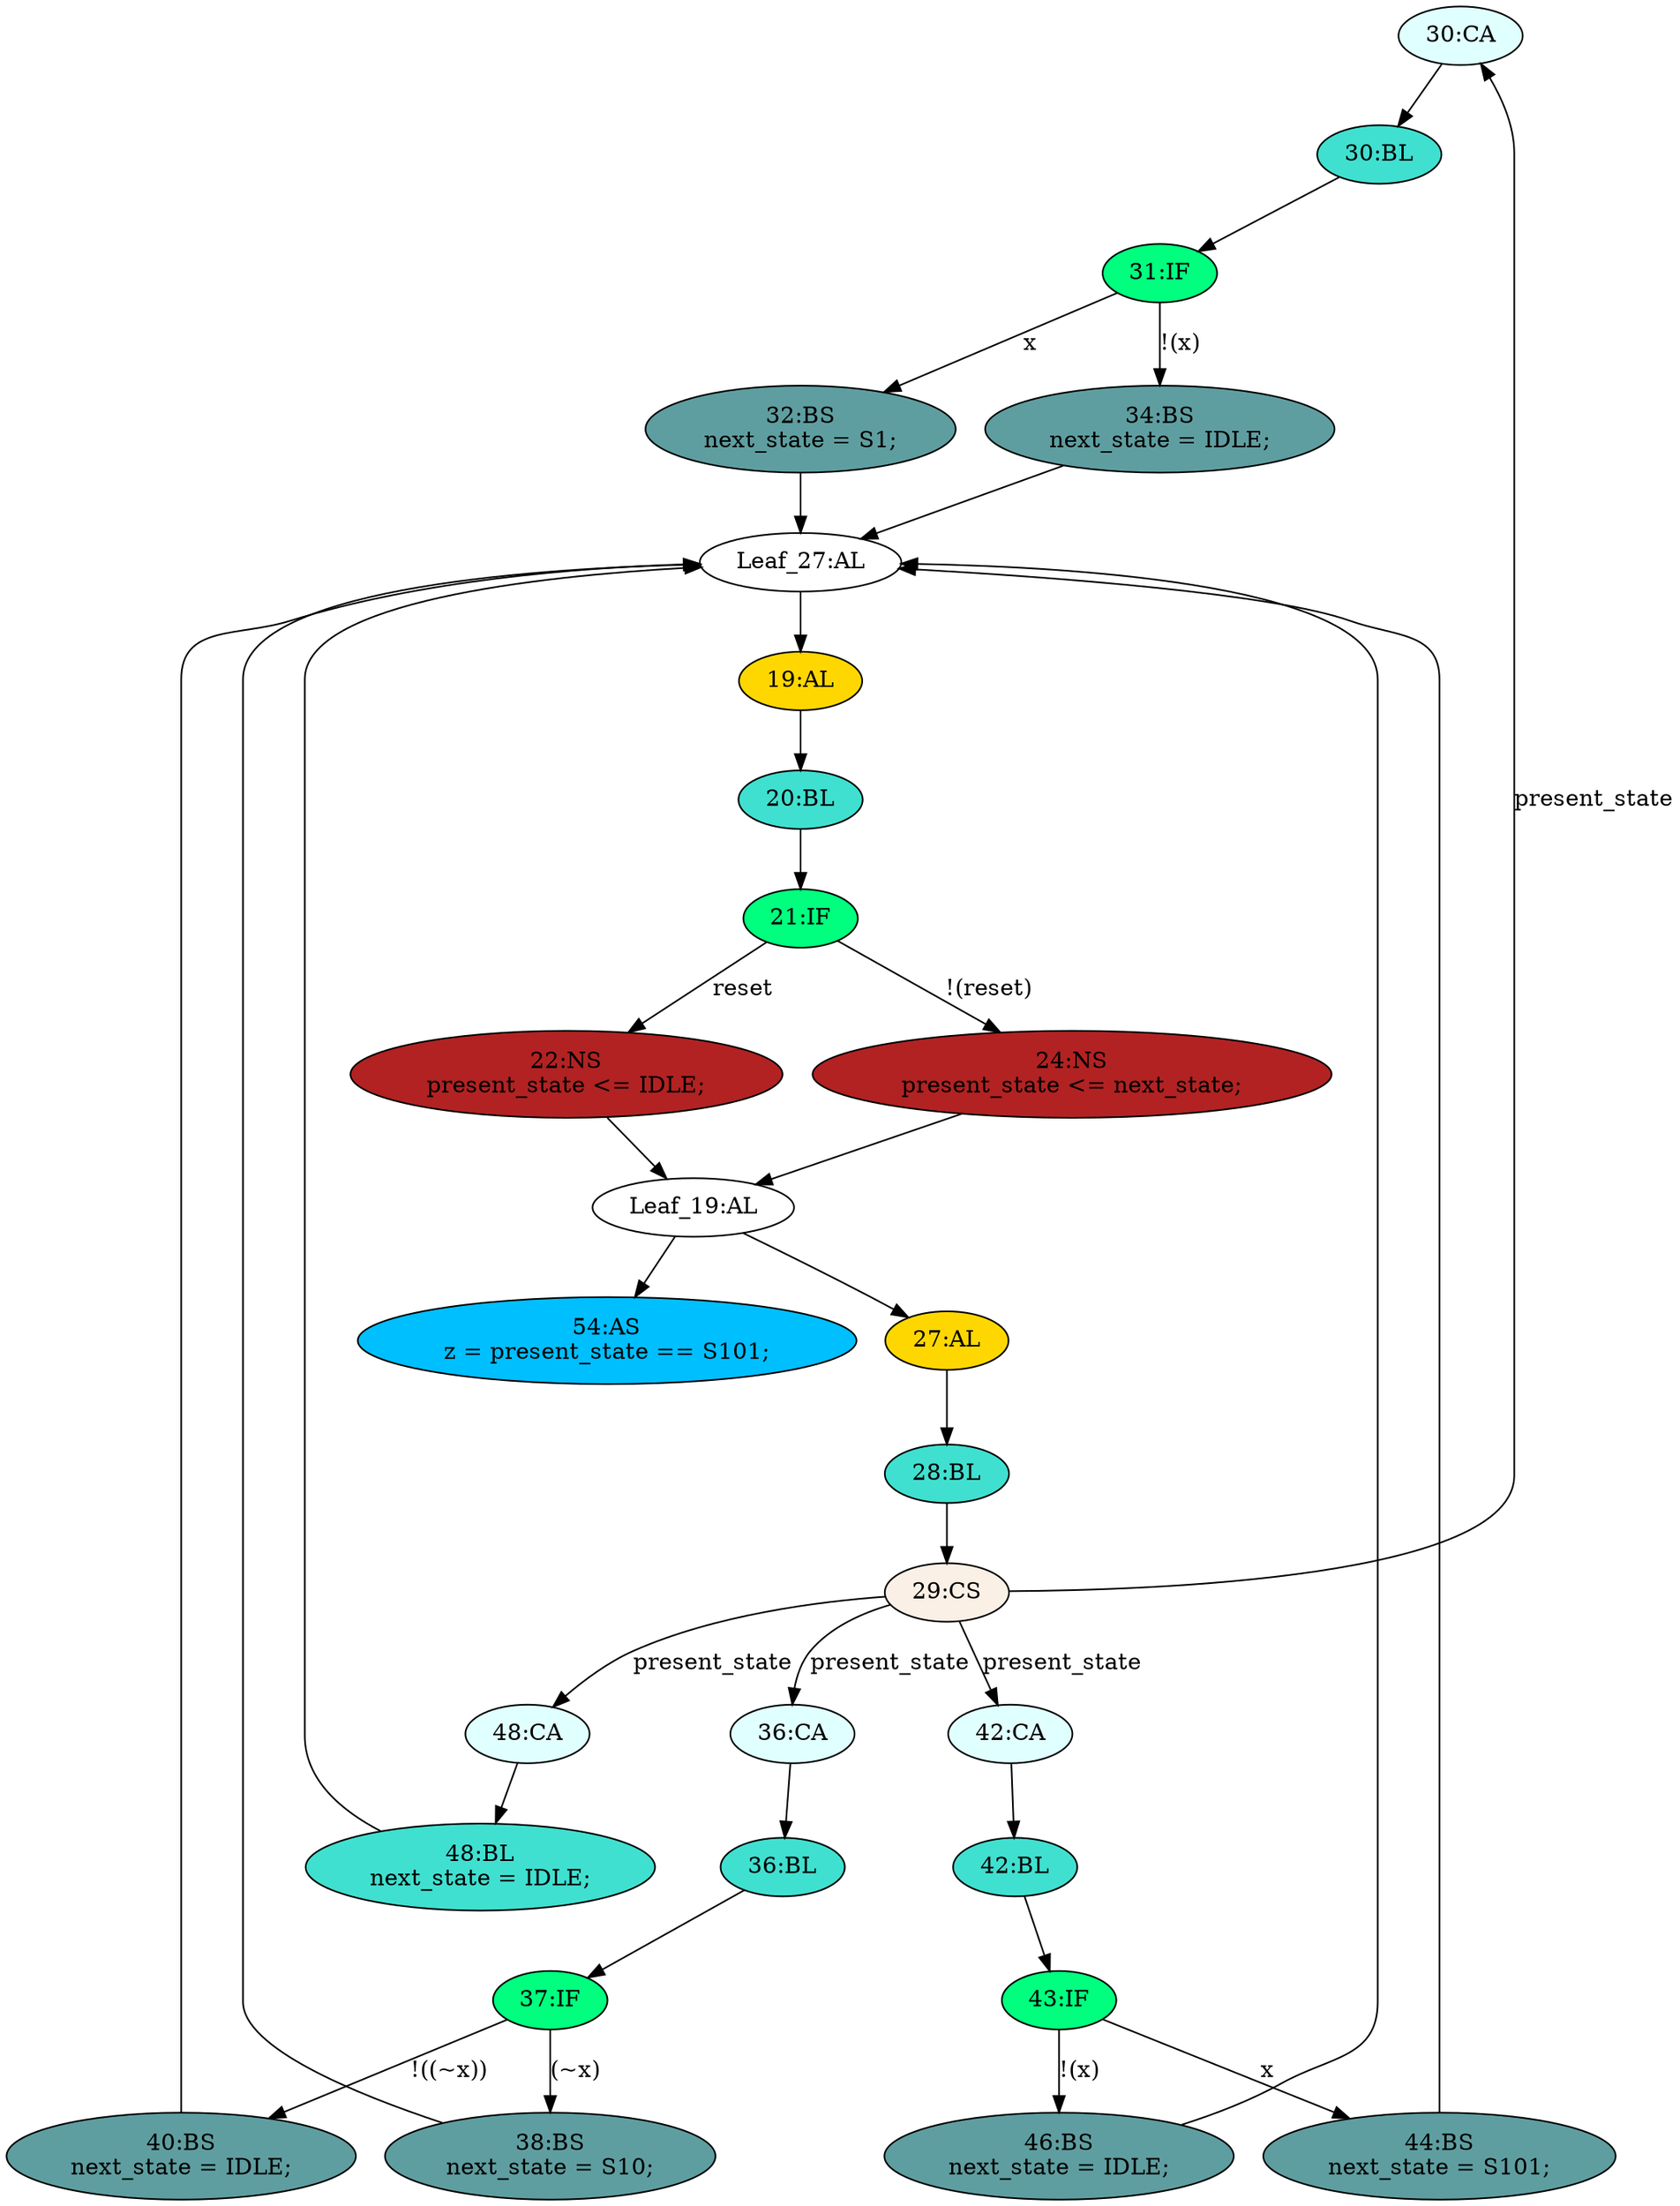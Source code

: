 strict digraph "compose( ,  )" {
	node [label="\N"];
	"30:CA"	[ast="<pyverilog.vparser.ast.Case object at 0x7f5fade66750>",
		fillcolor=lightcyan,
		label="30:CA",
		statements="[]",
		style=filled,
		typ=Case];
	"30:BL"	[ast="<pyverilog.vparser.ast.Block object at 0x7f5fade66150>",
		fillcolor=turquoise,
		label="30:BL",
		statements="[]",
		style=filled,
		typ=Block];
	"30:CA" -> "30:BL"	[cond="[]",
		lineno=None];
	"20:BL"	[ast="<pyverilog.vparser.ast.Block object at 0x7f5fade63210>",
		fillcolor=turquoise,
		label="20:BL",
		statements="[]",
		style=filled,
		typ=Block];
	"21:IF"	[ast="<pyverilog.vparser.ast.IfStatement object at 0x7f5fade71150>",
		fillcolor=springgreen,
		label="21:IF",
		statements="[]",
		style=filled,
		typ=IfStatement];
	"20:BL" -> "21:IF"	[cond="[]",
		lineno=None];
	"48:BL"	[ast="<pyverilog.vparser.ast.Block object at 0x7f5fadad8a90>",
		fillcolor=turquoise,
		label="48:BL
next_state = IDLE;",
		statements="[<pyverilog.vparser.ast.BlockingSubstitution object at 0x7f5fadad8ad0>]",
		style=filled,
		typ=Block];
	"Leaf_27:AL"	[def_var="['next_state']",
		label="Leaf_27:AL"];
	"48:BL" -> "Leaf_27:AL"	[cond="[]",
		lineno=None];
	"38:BS"	[ast="<pyverilog.vparser.ast.BlockingSubstitution object at 0x7f5faf768ad0>",
		fillcolor=cadetblue,
		label="38:BS
next_state = S10;",
		statements="[<pyverilog.vparser.ast.BlockingSubstitution object at 0x7f5faf768ad0>]",
		style=filled,
		typ=BlockingSubstitution];
	"38:BS" -> "Leaf_27:AL"	[cond="[]",
		lineno=None];
	"32:BS"	[ast="<pyverilog.vparser.ast.BlockingSubstitution object at 0x7f5fae281610>",
		fillcolor=cadetblue,
		label="32:BS
next_state = S1;",
		statements="[<pyverilog.vparser.ast.BlockingSubstitution object at 0x7f5fae281610>]",
		style=filled,
		typ=BlockingSubstitution];
	"32:BS" -> "Leaf_27:AL"	[cond="[]",
		lineno=None];
	"31:IF"	[ast="<pyverilog.vparser.ast.IfStatement object at 0x7f5fade66550>",
		fillcolor=springgreen,
		label="31:IF",
		statements="[]",
		style=filled,
		typ=IfStatement];
	"31:IF" -> "32:BS"	[cond="['x']",
		label=x,
		lineno=31];
	"34:BS"	[ast="<pyverilog.vparser.ast.BlockingSubstitution object at 0x7f5fadee07d0>",
		fillcolor=cadetblue,
		label="34:BS
next_state = IDLE;",
		statements="[<pyverilog.vparser.ast.BlockingSubstitution object at 0x7f5fadee07d0>]",
		style=filled,
		typ=BlockingSubstitution];
	"31:IF" -> "34:BS"	[cond="['x']",
		label="!(x)",
		lineno=31];
	"27:AL"	[ast="<pyverilog.vparser.ast.Always object at 0x7f5fade66650>",
		clk_sens=False,
		fillcolor=gold,
		label="27:AL",
		sens="['present_state', 'x']",
		statements="[]",
		style=filled,
		typ=Always,
		use_var="['x', 'present_state']"];
	"28:BL"	[ast="<pyverilog.vparser.ast.Block object at 0x7f5fade66e90>",
		fillcolor=turquoise,
		label="28:BL",
		statements="[]",
		style=filled,
		typ=Block];
	"27:AL" -> "28:BL"	[cond="[]",
		lineno=None];
	"43:IF"	[ast="<pyverilog.vparser.ast.IfStatement object at 0x7f5fadad84d0>",
		fillcolor=springgreen,
		label="43:IF",
		statements="[]",
		style=filled,
		typ=IfStatement];
	"44:BS"	[ast="<pyverilog.vparser.ast.BlockingSubstitution object at 0x7f5fadad8990>",
		fillcolor=cadetblue,
		label="44:BS
next_state = S101;",
		statements="[<pyverilog.vparser.ast.BlockingSubstitution object at 0x7f5fadad8990>]",
		style=filled,
		typ=BlockingSubstitution];
	"43:IF" -> "44:BS"	[cond="['x']",
		label=x,
		lineno=43];
	"46:BS"	[ast="<pyverilog.vparser.ast.BlockingSubstitution object at 0x7f5fadad8950>",
		fillcolor=cadetblue,
		label="46:BS
next_state = IDLE;",
		statements="[<pyverilog.vparser.ast.BlockingSubstitution object at 0x7f5fadad8950>]",
		style=filled,
		typ=BlockingSubstitution];
	"43:IF" -> "46:BS"	[cond="['x']",
		label="!(x)",
		lineno=43];
	"22:NS"	[ast="<pyverilog.vparser.ast.NonblockingSubstitution object at 0x7f5fadbcecd0>",
		fillcolor=firebrick,
		label="22:NS
present_state <= IDLE;",
		statements="[<pyverilog.vparser.ast.NonblockingSubstitution object at 0x7f5fadbcecd0>]",
		style=filled,
		typ=NonblockingSubstitution];
	"21:IF" -> "22:NS"	[cond="['reset']",
		label=reset,
		lineno=21];
	"24:NS"	[ast="<pyverilog.vparser.ast.NonblockingSubstitution object at 0x7f5fade71650>",
		fillcolor=firebrick,
		label="24:NS
present_state <= next_state;",
		statements="[<pyverilog.vparser.ast.NonblockingSubstitution object at 0x7f5fade71650>]",
		style=filled,
		typ=NonblockingSubstitution];
	"21:IF" -> "24:NS"	[cond="['reset']",
		label="!(reset)",
		lineno=21];
	"Leaf_19:AL"	[def_var="['present_state']",
		label="Leaf_19:AL"];
	"22:NS" -> "Leaf_19:AL"	[cond="[]",
		lineno=None];
	"Leaf_19:AL" -> "27:AL";
	"54:AS"	[ast="<pyverilog.vparser.ast.Assign object at 0x7f5fadad8710>",
		def_var="['z']",
		fillcolor=deepskyblue,
		label="54:AS
z = present_state == S101;",
		statements="[]",
		style=filled,
		typ=Assign,
		use_var="['present_state']"];
	"Leaf_19:AL" -> "54:AS";
	"36:CA"	[ast="<pyverilog.vparser.ast.Case object at 0x7f5fadee0f90>",
		fillcolor=lightcyan,
		label="36:CA",
		statements="[]",
		style=filled,
		typ=Case];
	"36:BL"	[ast="<pyverilog.vparser.ast.Block object at 0x7f5fadee0950>",
		fillcolor=turquoise,
		label="36:BL",
		statements="[]",
		style=filled,
		typ=Block];
	"36:CA" -> "36:BL"	[cond="[]",
		lineno=None];
	"34:BS" -> "Leaf_27:AL"	[cond="[]",
		lineno=None];
	"40:BS"	[ast="<pyverilog.vparser.ast.BlockingSubstitution object at 0x7f5fadad8d10>",
		fillcolor=cadetblue,
		label="40:BS
next_state = IDLE;",
		statements="[<pyverilog.vparser.ast.BlockingSubstitution object at 0x7f5fadad8d10>]",
		style=filled,
		typ=BlockingSubstitution];
	"40:BS" -> "Leaf_27:AL"	[cond="[]",
		lineno=None];
	"29:CS"	[ast="<pyverilog.vparser.ast.CaseStatement object at 0x7f5fadad8f10>",
		fillcolor=linen,
		label="29:CS",
		statements="[]",
		style=filled,
		typ=CaseStatement];
	"28:BL" -> "29:CS"	[cond="[]",
		lineno=None];
	"48:CA"	[ast="<pyverilog.vparser.ast.Case object at 0x7f5fadad8290>",
		fillcolor=lightcyan,
		label="48:CA",
		statements="[]",
		style=filled,
		typ=Case];
	"48:CA" -> "48:BL"	[cond="[]",
		lineno=None];
	"37:IF"	[ast="<pyverilog.vparser.ast.IfStatement object at 0x7f5fade86550>",
		fillcolor=springgreen,
		label="37:IF",
		statements="[]",
		style=filled,
		typ=IfStatement];
	"37:IF" -> "38:BS"	[cond="['x']",
		label="(~x)",
		lineno=37];
	"37:IF" -> "40:BS"	[cond="['x']",
		label="!((~x))",
		lineno=37];
	"30:BL" -> "31:IF"	[cond="[]",
		lineno=None];
	"24:NS" -> "Leaf_19:AL"	[cond="[]",
		lineno=None];
	"44:BS" -> "Leaf_27:AL"	[cond="[]",
		lineno=None];
	"29:CS" -> "30:CA"	[cond="['present_state']",
		label=present_state,
		lineno=29];
	"29:CS" -> "36:CA"	[cond="['present_state']",
		label=present_state,
		lineno=29];
	"29:CS" -> "48:CA"	[cond="['present_state']",
		label=present_state,
		lineno=29];
	"42:CA"	[ast="<pyverilog.vparser.ast.Case object at 0x7f5fadad8310>",
		fillcolor=lightcyan,
		label="42:CA",
		statements="[]",
		style=filled,
		typ=Case];
	"29:CS" -> "42:CA"	[cond="['present_state']",
		label=present_state,
		lineno=29];
	"46:BS" -> "Leaf_27:AL"	[cond="[]",
		lineno=None];
	"19:AL"	[ast="<pyverilog.vparser.ast.Always object at 0x7f5fade63e10>",
		clk_sens=True,
		fillcolor=gold,
		label="19:AL",
		sens="['clk']",
		statements="[]",
		style=filled,
		typ=Always,
		use_var="['reset', 'next_state']"];
	"19:AL" -> "20:BL"	[cond="[]",
		lineno=None];
	"Leaf_27:AL" -> "19:AL";
	"42:BL"	[ast="<pyverilog.vparser.ast.Block object at 0x7f5fadad8cd0>",
		fillcolor=turquoise,
		label="42:BL",
		statements="[]",
		style=filled,
		typ=Block];
	"42:BL" -> "43:IF"	[cond="[]",
		lineno=None];
	"36:BL" -> "37:IF"	[cond="[]",
		lineno=None];
	"42:CA" -> "42:BL"	[cond="[]",
		lineno=None];
}
